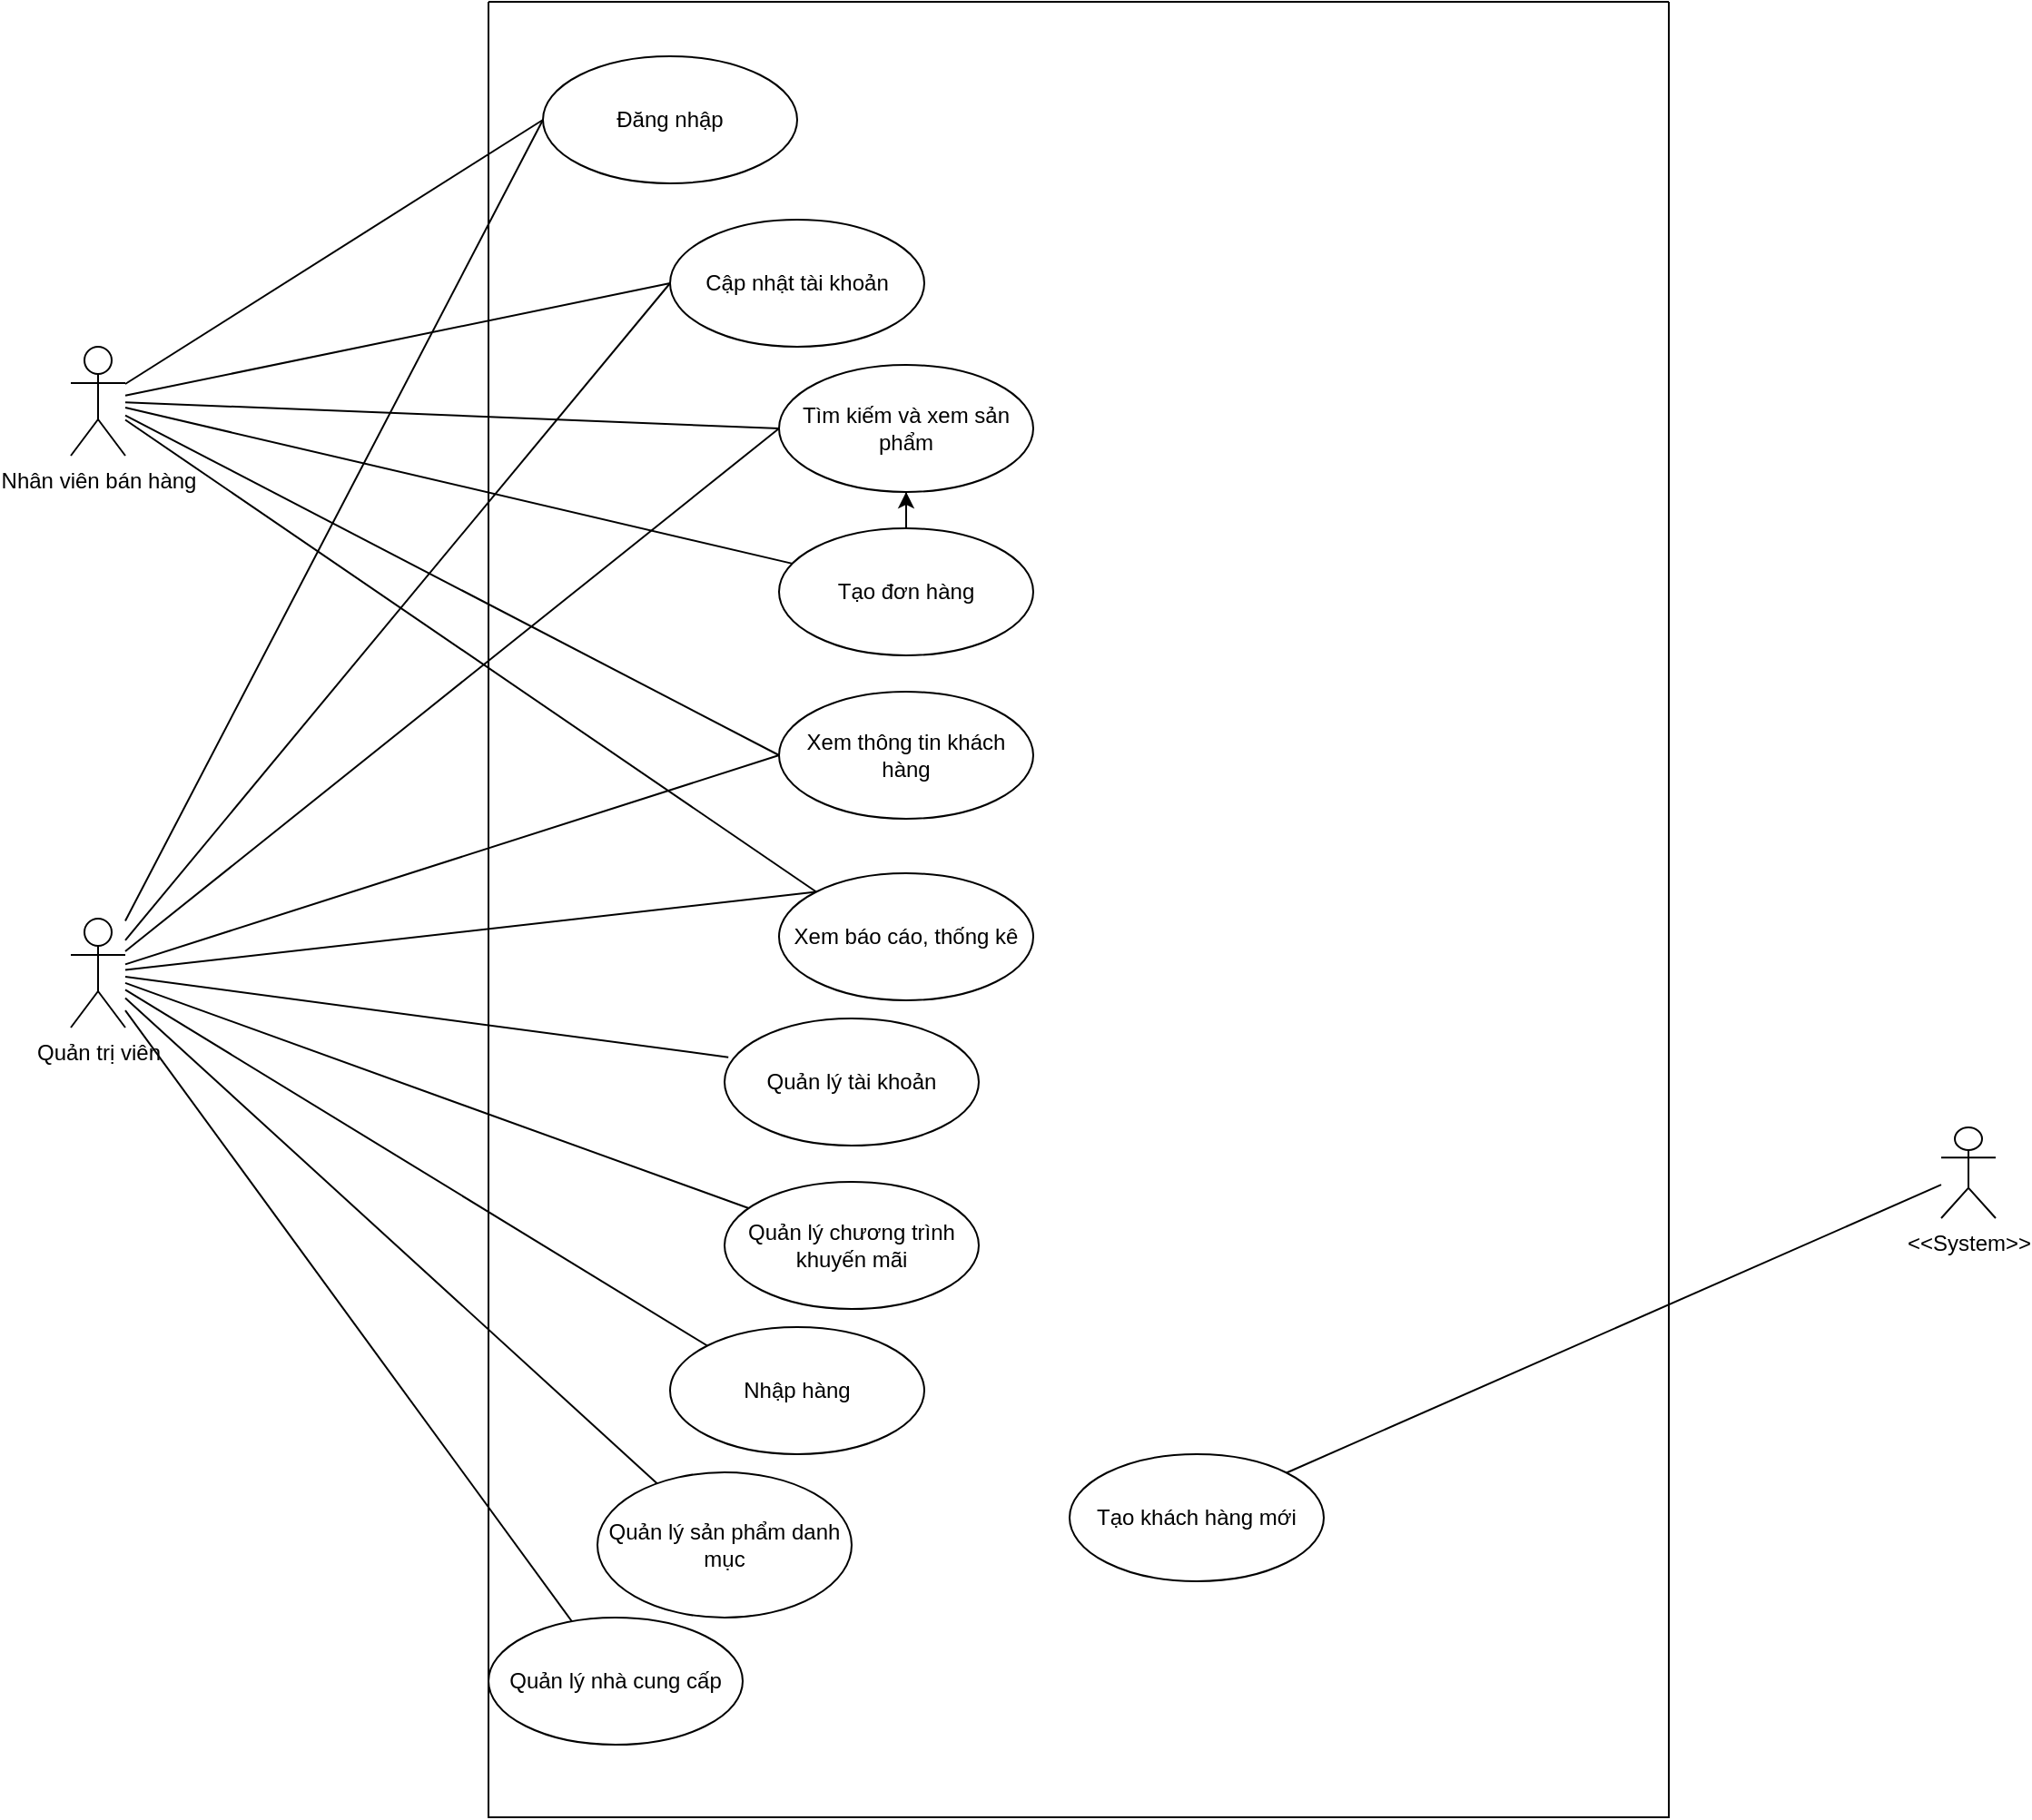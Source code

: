 <mxfile version="26.0.16">
  <diagram name="Page-1" id="tpigDDPErss5bawbf0nz">
    <mxGraphModel dx="2334" dy="856" grid="1" gridSize="10" guides="1" tooltips="1" connect="1" arrows="1" fold="1" page="1" pageScale="1" pageWidth="850" pageHeight="1100" math="0" shadow="0">
      <root>
        <mxCell id="0" />
        <mxCell id="1" parent="0" />
        <mxCell id="s-_OTzcvdS2PQ7Hh8csy-1" value="Nhân viên bán hàng" style="shape=umlActor;verticalLabelPosition=bottom;verticalAlign=top;html=1;outlineConnect=0;" vertex="1" parent="1">
          <mxGeometry x="-280" y="220" width="30" height="60" as="geometry" />
        </mxCell>
        <mxCell id="s-_OTzcvdS2PQ7Hh8csy-5" value="" style="endArrow=none;html=1;rounded=0;entryX=0;entryY=0.5;entryDx=0;entryDy=0;" edge="1" parent="1" source="s-_OTzcvdS2PQ7Hh8csy-1" target="s-_OTzcvdS2PQ7Hh8csy-4">
          <mxGeometry width="50" height="50" relative="1" as="geometry">
            <mxPoint x="390" y="310" as="sourcePoint" />
            <mxPoint x="440" y="260" as="targetPoint" />
          </mxGeometry>
        </mxCell>
        <mxCell id="s-_OTzcvdS2PQ7Hh8csy-8" value="" style="endArrow=none;html=1;rounded=0;entryX=0;entryY=0.5;entryDx=0;entryDy=0;" edge="1" parent="1" target="s-_OTzcvdS2PQ7Hh8csy-7" source="s-_OTzcvdS2PQ7Hh8csy-1">
          <mxGeometry width="50" height="50" relative="1" as="geometry">
            <mxPoint x="70" y="168" as="sourcePoint" />
            <mxPoint x="420" y="180" as="targetPoint" />
          </mxGeometry>
        </mxCell>
        <mxCell id="s-_OTzcvdS2PQ7Hh8csy-10" value="" style="endArrow=none;html=1;rounded=0;entryX=0.079;entryY=0.29;entryDx=0;entryDy=0;entryPerimeter=0;" edge="1" parent="1" target="s-_OTzcvdS2PQ7Hh8csy-9" source="s-_OTzcvdS2PQ7Hh8csy-1">
          <mxGeometry width="50" height="50" relative="1" as="geometry">
            <mxPoint x="90" y="283.35" as="sourcePoint" />
            <mxPoint x="252.715" y="260.004" as="targetPoint" />
          </mxGeometry>
        </mxCell>
        <mxCell id="s-_OTzcvdS2PQ7Hh8csy-12" value="" style="endArrow=none;html=1;rounded=0;entryX=0;entryY=0.5;entryDx=0;entryDy=0;" edge="1" parent="1" target="s-_OTzcvdS2PQ7Hh8csy-11" source="s-_OTzcvdS2PQ7Hh8csy-1">
          <mxGeometry width="50" height="50" relative="1" as="geometry">
            <mxPoint x="100" y="248" as="sourcePoint" />
            <mxPoint x="340" y="245" as="targetPoint" />
          </mxGeometry>
        </mxCell>
        <mxCell id="s-_OTzcvdS2PQ7Hh8csy-14" value="" style="swimlane;startSize=0;" vertex="1" parent="1">
          <mxGeometry x="-50" y="30" width="650" height="1000" as="geometry" />
        </mxCell>
        <mxCell id="s-_OTzcvdS2PQ7Hh8csy-19" value="Xem báo cáo, thống kê" style="ellipse;whiteSpace=wrap;html=1;" vertex="1" parent="s-_OTzcvdS2PQ7Hh8csy-14">
          <mxGeometry x="160" y="480" width="140" height="70" as="geometry" />
        </mxCell>
        <mxCell id="s-_OTzcvdS2PQ7Hh8csy-4" value="Đăng nhập" style="ellipse;whiteSpace=wrap;html=1;" vertex="1" parent="s-_OTzcvdS2PQ7Hh8csy-14">
          <mxGeometry x="30" y="30" width="140" height="70" as="geometry" />
        </mxCell>
        <mxCell id="s-_OTzcvdS2PQ7Hh8csy-11" value="Cập nhật tài khoản" style="ellipse;whiteSpace=wrap;html=1;" vertex="1" parent="s-_OTzcvdS2PQ7Hh8csy-14">
          <mxGeometry x="100" y="120" width="140" height="70" as="geometry" />
        </mxCell>
        <mxCell id="s-_OTzcvdS2PQ7Hh8csy-65" style="edgeStyle=orthogonalEdgeStyle;rounded=0;orthogonalLoop=1;jettySize=auto;html=1;" edge="1" parent="s-_OTzcvdS2PQ7Hh8csy-14" source="s-_OTzcvdS2PQ7Hh8csy-9" target="s-_OTzcvdS2PQ7Hh8csy-7">
          <mxGeometry relative="1" as="geometry" />
        </mxCell>
        <mxCell id="s-_OTzcvdS2PQ7Hh8csy-9" value="Tạo đơn hàng" style="ellipse;whiteSpace=wrap;html=1;" vertex="1" parent="s-_OTzcvdS2PQ7Hh8csy-14">
          <mxGeometry x="160" y="290" width="140" height="70" as="geometry" />
        </mxCell>
        <mxCell id="s-_OTzcvdS2PQ7Hh8csy-7" value="Tìm kiếm&lt;span style=&quot;background-color: transparent; color: light-dark(rgb(0, 0, 0), rgb(255, 255, 255));&quot;&gt;&amp;nbsp;và xem sản phẩm&lt;/span&gt;" style="ellipse;whiteSpace=wrap;html=1;" vertex="1" parent="s-_OTzcvdS2PQ7Hh8csy-14">
          <mxGeometry x="160" y="200" width="140" height="70" as="geometry" />
        </mxCell>
        <mxCell id="s-_OTzcvdS2PQ7Hh8csy-36" value="Xem thông tin khách hàng" style="ellipse;whiteSpace=wrap;html=1;" vertex="1" parent="s-_OTzcvdS2PQ7Hh8csy-14">
          <mxGeometry x="160" y="380" width="140" height="70" as="geometry" />
        </mxCell>
        <mxCell id="s-_OTzcvdS2PQ7Hh8csy-39" value="Tạo khách hàng mới" style="ellipse;whiteSpace=wrap;html=1;" vertex="1" parent="s-_OTzcvdS2PQ7Hh8csy-14">
          <mxGeometry x="320" y="800" width="140" height="70" as="geometry" />
        </mxCell>
        <mxCell id="s-_OTzcvdS2PQ7Hh8csy-29" value="Quản lý tài khoản" style="ellipse;whiteSpace=wrap;html=1;" vertex="1" parent="s-_OTzcvdS2PQ7Hh8csy-14">
          <mxGeometry x="130" y="560" width="140" height="70" as="geometry" />
        </mxCell>
        <mxCell id="s-_OTzcvdS2PQ7Hh8csy-69" style="edgeStyle=orthogonalEdgeStyle;rounded=0;orthogonalLoop=1;jettySize=auto;html=1;exitX=0.5;exitY=1;exitDx=0;exitDy=0;" edge="1" parent="s-_OTzcvdS2PQ7Hh8csy-14" source="s-_OTzcvdS2PQ7Hh8csy-29" target="s-_OTzcvdS2PQ7Hh8csy-29">
          <mxGeometry relative="1" as="geometry" />
        </mxCell>
        <mxCell id="s-_OTzcvdS2PQ7Hh8csy-51" value="Quản lý chương trình khuyến mãi" style="ellipse;whiteSpace=wrap;html=1;" vertex="1" parent="s-_OTzcvdS2PQ7Hh8csy-14">
          <mxGeometry x="130" y="650" width="140" height="70" as="geometry" />
        </mxCell>
        <mxCell id="s-_OTzcvdS2PQ7Hh8csy-55" value="Nhập hàng" style="ellipse;whiteSpace=wrap;html=1;" vertex="1" parent="s-_OTzcvdS2PQ7Hh8csy-14">
          <mxGeometry x="100" y="730" width="140" height="70" as="geometry" />
        </mxCell>
        <mxCell id="s-_OTzcvdS2PQ7Hh8csy-32" value="Quản lý sản phẩm danh mục" style="ellipse;whiteSpace=wrap;html=1;rotation=0;" vertex="1" parent="s-_OTzcvdS2PQ7Hh8csy-14">
          <mxGeometry x="60" y="810" width="140" height="80" as="geometry" />
        </mxCell>
        <mxCell id="s-_OTzcvdS2PQ7Hh8csy-57" value="Quản lý nhà cung cấp" style="ellipse;whiteSpace=wrap;html=1;" vertex="1" parent="s-_OTzcvdS2PQ7Hh8csy-14">
          <mxGeometry y="890" width="140" height="70" as="geometry" />
        </mxCell>
        <mxCell id="s-_OTzcvdS2PQ7Hh8csy-20" value="" style="endArrow=none;html=1;rounded=0;entryX=0;entryY=0;entryDx=0;entryDy=0;" edge="1" parent="1" source="s-_OTzcvdS2PQ7Hh8csy-1" target="s-_OTzcvdS2PQ7Hh8csy-19">
          <mxGeometry width="50" height="50" relative="1" as="geometry">
            <mxPoint x="100" y="268" as="sourcePoint" />
            <mxPoint x="350" y="660" as="targetPoint" />
          </mxGeometry>
        </mxCell>
        <mxCell id="s-_OTzcvdS2PQ7Hh8csy-23" value="Quản trị viên" style="shape=umlActor;verticalLabelPosition=bottom;verticalAlign=top;html=1;outlineConnect=0;" vertex="1" parent="1">
          <mxGeometry x="-280" y="535" width="30" height="60" as="geometry" />
        </mxCell>
        <mxCell id="s-_OTzcvdS2PQ7Hh8csy-26" value="" style="endArrow=none;html=1;rounded=0;exitX=0;exitY=0.5;exitDx=0;exitDy=0;" edge="1" parent="1" source="s-_OTzcvdS2PQ7Hh8csy-4" target="s-_OTzcvdS2PQ7Hh8csy-23">
          <mxGeometry width="50" height="50" relative="1" as="geometry">
            <mxPoint x="100" y="252" as="sourcePoint" />
            <mxPoint x="700" y="230" as="targetPoint" />
          </mxGeometry>
        </mxCell>
        <mxCell id="s-_OTzcvdS2PQ7Hh8csy-28" value="" style="endArrow=none;html=1;rounded=0;exitX=0;exitY=0.5;exitDx=0;exitDy=0;" edge="1" parent="1" source="s-_OTzcvdS2PQ7Hh8csy-11" target="s-_OTzcvdS2PQ7Hh8csy-23">
          <mxGeometry width="50" height="50" relative="1" as="geometry">
            <mxPoint x="493" y="146" as="sourcePoint" />
            <mxPoint x="690" y="240" as="targetPoint" />
          </mxGeometry>
        </mxCell>
        <mxCell id="s-_OTzcvdS2PQ7Hh8csy-30" value="" style="endArrow=none;html=1;rounded=0;exitX=0.015;exitY=0.305;exitDx=0;exitDy=0;exitPerimeter=0;" edge="1" parent="1" source="s-_OTzcvdS2PQ7Hh8csy-29" target="s-_OTzcvdS2PQ7Hh8csy-23">
          <mxGeometry width="50" height="50" relative="1" as="geometry">
            <mxPoint x="360" y="285" as="sourcePoint" />
            <mxPoint x="700" y="230" as="targetPoint" />
          </mxGeometry>
        </mxCell>
        <mxCell id="s-_OTzcvdS2PQ7Hh8csy-31" value="" style="endArrow=none;html=1;rounded=0;exitX=0;exitY=0.5;exitDx=0;exitDy=0;" edge="1" parent="1" source="s-_OTzcvdS2PQ7Hh8csy-7" target="s-_OTzcvdS2PQ7Hh8csy-23">
          <mxGeometry width="50" height="50" relative="1" as="geometry">
            <mxPoint x="489" y="325" as="sourcePoint" />
            <mxPoint x="700" y="230" as="targetPoint" />
          </mxGeometry>
        </mxCell>
        <mxCell id="s-_OTzcvdS2PQ7Hh8csy-33" value="" style="endArrow=none;html=1;rounded=0;" edge="1" parent="1" source="s-_OTzcvdS2PQ7Hh8csy-32" target="s-_OTzcvdS2PQ7Hh8csy-23">
          <mxGeometry width="50" height="50" relative="1" as="geometry">
            <mxPoint x="490" y="510" as="sourcePoint" />
            <mxPoint x="700" y="230" as="targetPoint" />
          </mxGeometry>
        </mxCell>
        <mxCell id="s-_OTzcvdS2PQ7Hh8csy-35" value="" style="endArrow=none;html=1;rounded=0;exitX=0;exitY=0;exitDx=0;exitDy=0;" edge="1" parent="1" source="s-_OTzcvdS2PQ7Hh8csy-19" target="s-_OTzcvdS2PQ7Hh8csy-23">
          <mxGeometry width="50" height="50" relative="1" as="geometry">
            <mxPoint x="484" y="492" as="sourcePoint" />
            <mxPoint x="700" y="230" as="targetPoint" />
          </mxGeometry>
        </mxCell>
        <mxCell id="s-_OTzcvdS2PQ7Hh8csy-37" value="" style="endArrow=none;html=1;rounded=0;exitX=0;exitY=0.5;exitDx=0;exitDy=0;" edge="1" parent="1" source="s-_OTzcvdS2PQ7Hh8csy-36" target="s-_OTzcvdS2PQ7Hh8csy-23">
          <mxGeometry width="50" height="50" relative="1" as="geometry">
            <mxPoint x="479" y="750" as="sourcePoint" />
            <mxPoint x="700" y="230" as="targetPoint" />
          </mxGeometry>
        </mxCell>
        <mxCell id="s-_OTzcvdS2PQ7Hh8csy-38" value="&amp;lt;&amp;lt;System&amp;gt;&amp;gt;" style="shape=umlActor;verticalLabelPosition=bottom;verticalAlign=top;html=1;" vertex="1" parent="1">
          <mxGeometry x="750" y="650" width="30" height="50" as="geometry" />
        </mxCell>
        <mxCell id="s-_OTzcvdS2PQ7Hh8csy-41" value="" style="endArrow=none;html=1;rounded=0;entryX=1;entryY=0;entryDx=0;entryDy=0;" edge="1" parent="1" source="s-_OTzcvdS2PQ7Hh8csy-38" target="s-_OTzcvdS2PQ7Hh8csy-39">
          <mxGeometry width="50" height="50" relative="1" as="geometry">
            <mxPoint x="100" y="405" as="sourcePoint" />
            <mxPoint x="375" y="671" as="targetPoint" />
          </mxGeometry>
        </mxCell>
        <mxCell id="s-_OTzcvdS2PQ7Hh8csy-42" value="" style="endArrow=none;html=1;rounded=0;exitX=0;exitY=0.5;exitDx=0;exitDy=0;" edge="1" parent="1" source="s-_OTzcvdS2PQ7Hh8csy-36" target="s-_OTzcvdS2PQ7Hh8csy-1">
          <mxGeometry width="50" height="50" relative="1" as="geometry">
            <mxPoint x="495" y="765" as="sourcePoint" />
            <mxPoint x="750" y="401" as="targetPoint" />
          </mxGeometry>
        </mxCell>
        <mxCell id="s-_OTzcvdS2PQ7Hh8csy-52" value="" style="endArrow=none;html=1;rounded=0;" edge="1" parent="1" source="s-_OTzcvdS2PQ7Hh8csy-51" target="s-_OTzcvdS2PQ7Hh8csy-23">
          <mxGeometry width="50" height="50" relative="1" as="geometry">
            <mxPoint x="495" y="875" as="sourcePoint" />
            <mxPoint x="750" y="407" as="targetPoint" />
          </mxGeometry>
        </mxCell>
        <mxCell id="s-_OTzcvdS2PQ7Hh8csy-56" value="" style="endArrow=none;html=1;rounded=0;exitX=0;exitY=0;exitDx=0;exitDy=0;" edge="1" parent="1" source="s-_OTzcvdS2PQ7Hh8csy-55" target="s-_OTzcvdS2PQ7Hh8csy-23">
          <mxGeometry width="50" height="50" relative="1" as="geometry">
            <mxPoint x="489" y="682" as="sourcePoint" />
            <mxPoint x="760" y="630" as="targetPoint" />
          </mxGeometry>
        </mxCell>
        <mxCell id="s-_OTzcvdS2PQ7Hh8csy-58" value="" style="endArrow=none;html=1;rounded=0;" edge="1" parent="1" source="s-_OTzcvdS2PQ7Hh8csy-57" target="s-_OTzcvdS2PQ7Hh8csy-23">
          <mxGeometry width="50" height="50" relative="1" as="geometry">
            <mxPoint x="489" y="762" as="sourcePoint" />
            <mxPoint x="780" y="640" as="targetPoint" />
          </mxGeometry>
        </mxCell>
      </root>
    </mxGraphModel>
  </diagram>
</mxfile>
